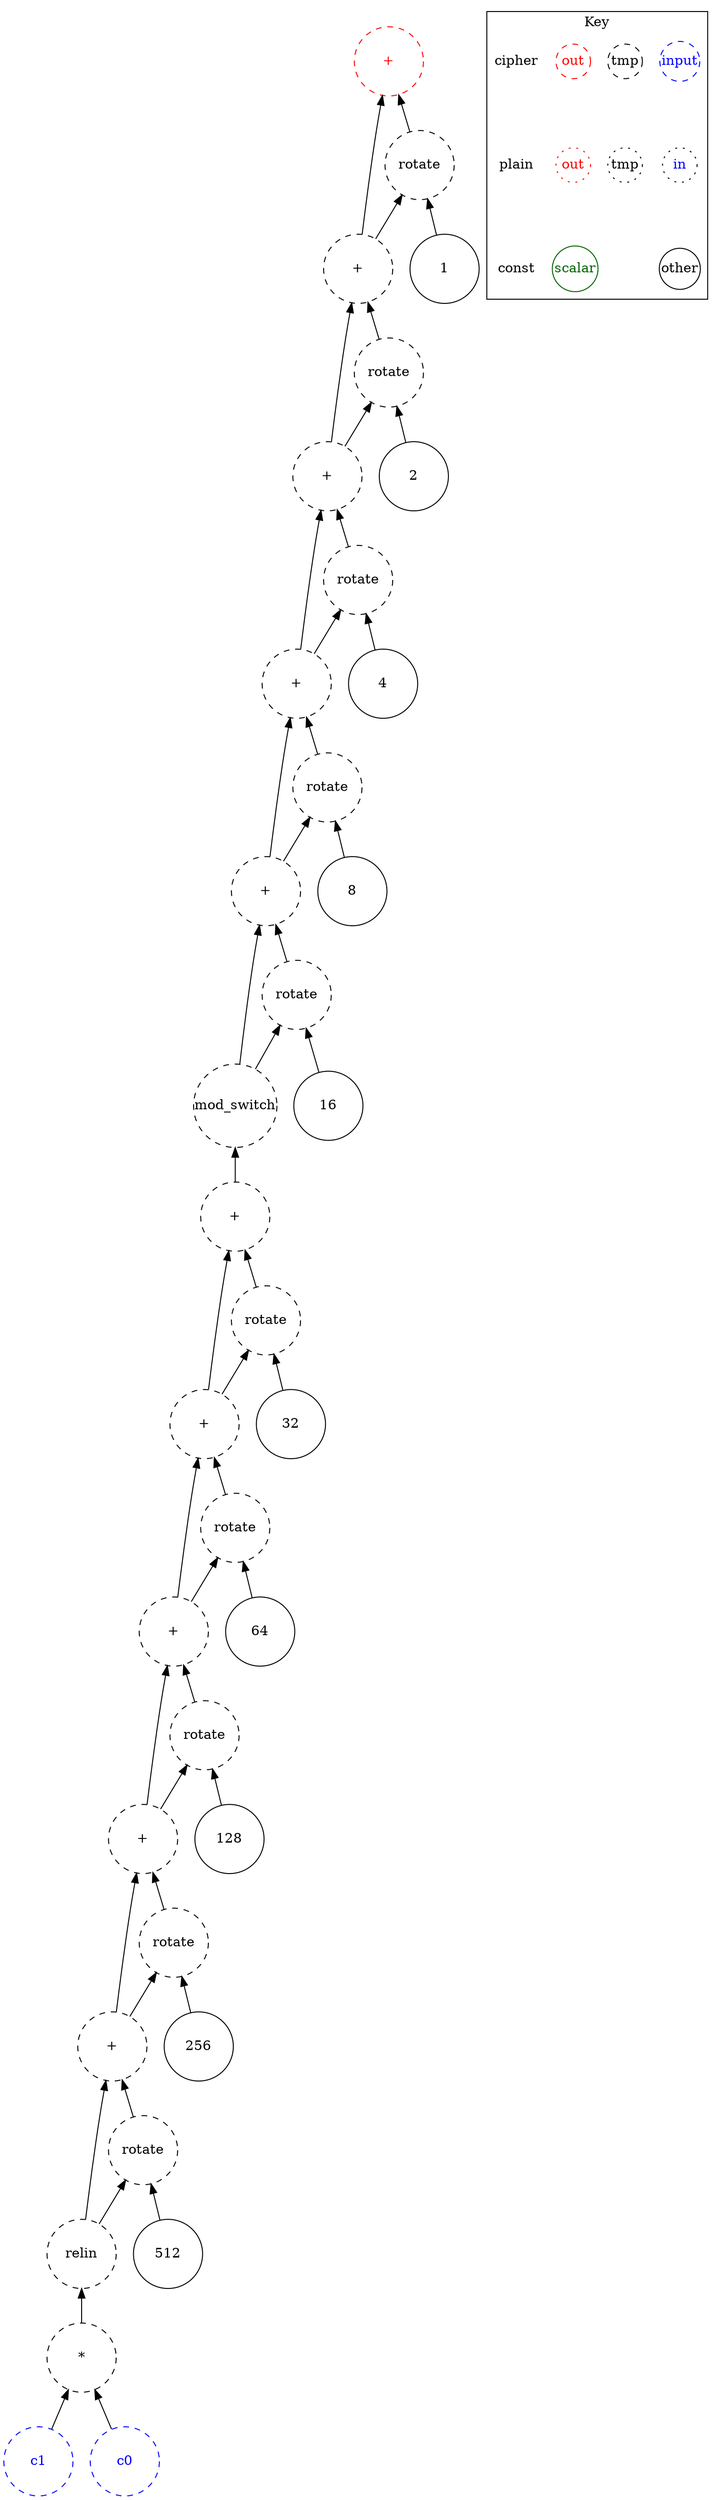 digraph "dot_product" {
node [shape=circle width=1 margin=0]
edge [dir=back]
1 [label="1" style=solid]
2 [label="2" style=solid]
4 [label="4" style=solid]
8 [label="8" style=solid]
32 [label="32" style=solid]
64 [label="64" style=solid]
128 [label="128" style=solid]
256 [label="256" style=solid]
512 [label="512" style=solid]
ciphertext1 [label="c1" style=dashed color=blue fontcolor=blue]
ciphertext0 [label="c0" style=dashed color=blue fontcolor=blue]
ciphertext34 [label="*" style=dashed]
ciphertext34 -> ciphertext0
ciphertext34 -> ciphertext1
ciphertext2 [label="relin" style=dashed]
ciphertext2 -> ciphertext34
ciphertext3 [label="rotate" style=dashed]
ciphertext3 -> ciphertext2
ciphertext3 -> 512
ciphertext4 [label="+" style=dashed]
ciphertext4 -> ciphertext2
ciphertext4 -> ciphertext3
ciphertext5 [label="rotate" style=dashed]
ciphertext5 -> ciphertext4
ciphertext5 -> 256
ciphertext6 [label="+" style=dashed]
ciphertext6 -> ciphertext4
ciphertext6 -> ciphertext5
ciphertext7 [label="rotate" style=dashed]
ciphertext7 -> ciphertext6
ciphertext7 -> 128
ciphertext8 [label="+" style=dashed]
ciphertext8 -> ciphertext6
ciphertext8 -> ciphertext7
ciphertext9 [label="rotate" style=dashed]
ciphertext9 -> ciphertext8
ciphertext9 -> 64
ciphertext10 [label="+" style=dashed]
ciphertext10 -> ciphertext8
ciphertext10 -> ciphertext9
ciphertext11 [label="rotate" style=dashed]
ciphertext11 -> ciphertext10
ciphertext11 -> 32
ciphertext12 [label="+" style=dashed]
ciphertext12 -> ciphertext10
ciphertext12 -> ciphertext11
ciphertext12_level0 [label="mod_switch" style=dashed]
ciphertext12_level0 -> ciphertext12
16 [label="16" style=solid]
ciphertext13 [label="rotate" style=dashed]
ciphertext13 -> 16
ciphertext13 -> ciphertext12_level0
ciphertext14 [label="+" style=dashed]
ciphertext14 -> ciphertext13
ciphertext14 -> ciphertext12_level0
ciphertext15 [label="rotate" style=dashed]
ciphertext15 -> ciphertext14
ciphertext15 -> 8
ciphertext16 [label="+" style=dashed]
ciphertext16 -> ciphertext14
ciphertext16 -> ciphertext15
ciphertext17 [label="rotate" style=dashed]
ciphertext17 -> ciphertext16
ciphertext17 -> 4
ciphertext18 [label="+" style=dashed]
ciphertext18 -> ciphertext16
ciphertext18 -> ciphertext17
ciphertext19 [label="rotate" style=dashed]
ciphertext19 -> ciphertext18
ciphertext19 -> 2
ciphertext20 [label="+" style=dashed]
ciphertext20 -> ciphertext18
ciphertext20 -> ciphertext19
ciphertext21 [label="rotate" style=dashed]
ciphertext21 -> ciphertext20
ciphertext21 -> 1
ciphertext22 [label="+" style=dashed color=red fontcolor=red]
ciphertext22 -> ciphertext20
ciphertext22 -> ciphertext21
subgraph cluster_key {
    graph[label="Key"]
    node [width=0.5]
    edge [dir=forward style=invis]
    in_cipher [label=input color=blue fontcolor=blue style=dashed]
    tmp_cipher [label=tmp color=black fontcolor=black style=dashed]
    out_cipher [label=out color=red fontcolor=red style=dashed]
    cipher [shape=plain]

    in_plain [label=in icolor=blue fontcolor=blue style=dotted]
    tmp_plain [label=tmp color=black fontcolor=black style=dotted]
    out_plain [label=out color=red fontcolor=red style=dotted]
    plain [shape=plain]
    
    other [color=black fontcolor=black style=solid]
    scalar [color=darkgreen fontcolor=darkgreen style=solid]
    const[shape=plain]
    
    cipher -> plain
    plain -> const
    out_cipher -> out_plain
    in_cipher -> in_plain
    tmp_cipher -> tmp_plain
    in_plain -> other
    out_plain -> scalar
}
}
